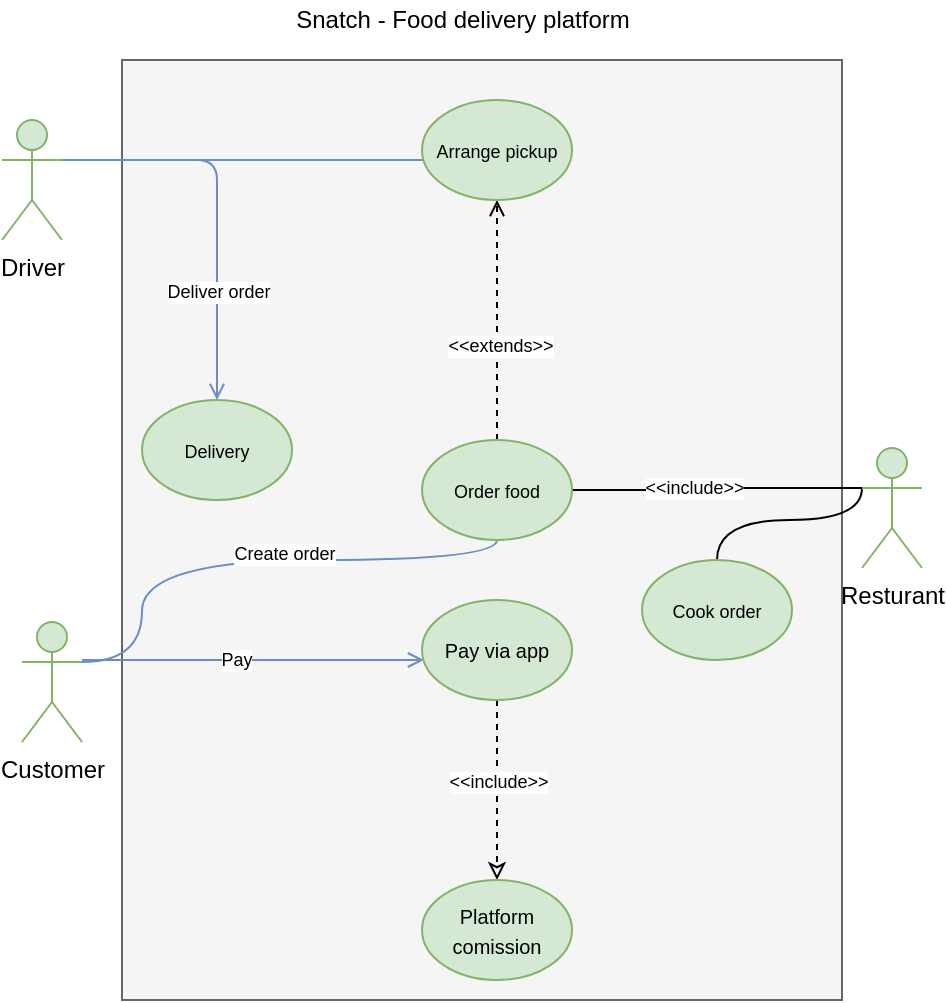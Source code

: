 <mxfile version="14.7.4" type="embed"><diagram id="o7Gfd1zTd6OblqWDKyMa" name="Page-1"><mxGraphModel dx="410" dy="341" grid="1" gridSize="10" guides="1" tooltips="1" connect="1" arrows="1" fold="1" page="1" pageScale="1" pageWidth="583" pageHeight="827" background="#FFFFFF" math="0" shadow="0"><root><mxCell id="0"/><mxCell id="1" parent="0"/><mxCell id="h-AvHXBC9NQrknHlCWsK-1" value="" style="whiteSpace=wrap;html=1;strokeColor=#666666;fillColor=#f5f5f5;fontColor=#333333;" parent="1" vertex="1"><mxGeometry x="220" y="80" width="360" height="470" as="geometry"/></mxCell><mxCell id="h-AvHXBC9NQrknHlCWsK-2" value="Snatch - Food delivery platform" style="text;html=1;align=center;verticalAlign=middle;resizable=0;points=[];autosize=1;strokeColor=none;" parent="1" vertex="1"><mxGeometry x="300" y="50" width="180" height="20" as="geometry"/></mxCell><mxCell id="NHYrob0BwCFq52x1jnMb-43" style="edgeStyle=orthogonalEdgeStyle;rounded=1;orthogonalLoop=1;jettySize=auto;html=1;fontSize=9;endArrow=open;endFill=0;strokeWidth=1;fillColor=#dae8fc;strokeColor=#6c8ebf;" parent="1" source="h-AvHXBC9NQrknHlCWsK-3" edge="1"><mxGeometry relative="1" as="geometry"><mxPoint x="371" y="380" as="targetPoint"/><Array as="points"><mxPoint x="330" y="380"/><mxPoint x="330" y="380"/></Array></mxGeometry></mxCell><mxCell id="NHYrob0BwCFq52x1jnMb-44" value="Pay" style="edgeLabel;html=1;align=center;verticalAlign=middle;resizable=0;points=[];fontSize=9;" parent="NHYrob0BwCFq52x1jnMb-43" vertex="1" connectable="0"><mxGeometry x="-0.097" relative="1" as="geometry"><mxPoint as="offset"/></mxGeometry></mxCell><mxCell id="h-AvHXBC9NQrknHlCWsK-3" value="Customer" style="shape=umlActor;verticalLabelPosition=bottom;verticalAlign=top;html=1;outlineConnect=0;fillColor=#d5e8d4;strokeColor=#82b366;" parent="1" vertex="1"><mxGeometry x="170" y="361" width="30" height="60" as="geometry"/></mxCell><mxCell id="NHYrob0BwCFq52x1jnMb-30" style="edgeStyle=orthogonalEdgeStyle;rounded=0;orthogonalLoop=1;jettySize=auto;html=1;entryX=0;entryY=0.5;entryDx=0;entryDy=0;fontSize=9;endArrow=none;endFill=0;strokeWidth=1;fillColor=#dae8fc;strokeColor=#6c8ebf;" parent="1" source="h-AvHXBC9NQrknHlCWsK-8" target="NHYrob0BwCFq52x1jnMb-15" edge="1"><mxGeometry relative="1" as="geometry"><Array as="points"><mxPoint x="376" y="130"/></Array></mxGeometry></mxCell><mxCell id="NHYrob0BwCFq52x1jnMb-36" style="edgeStyle=orthogonalEdgeStyle;rounded=1;orthogonalLoop=1;jettySize=auto;html=1;exitX=1;exitY=0.333;exitDx=0;exitDy=0;exitPerimeter=0;fontSize=9;endArrow=open;endFill=0;strokeWidth=1;fillColor=#dae8fc;strokeColor=#6c8ebf;" parent="1" source="h-AvHXBC9NQrknHlCWsK-8" target="NHYrob0BwCFq52x1jnMb-35" edge="1"><mxGeometry relative="1" as="geometry"/></mxCell><mxCell id="NHYrob0BwCFq52x1jnMb-39" value="Deliver order" style="edgeLabel;html=1;align=center;verticalAlign=middle;resizable=0;points=[];fontSize=9;" parent="NHYrob0BwCFq52x1jnMb-36" vertex="1" connectable="0"><mxGeometry x="0.455" relative="1" as="geometry"><mxPoint as="offset"/></mxGeometry></mxCell><mxCell id="h-AvHXBC9NQrknHlCWsK-8" value="Driver" style="shape=umlActor;verticalLabelPosition=bottom;verticalAlign=top;html=1;outlineConnect=0;fillColor=#d5e8d4;strokeColor=#82b366;" parent="1" vertex="1"><mxGeometry x="160" y="110" width="30" height="60" as="geometry"/></mxCell><mxCell id="NHYrob0BwCFq52x1jnMb-54" style="edgeStyle=orthogonalEdgeStyle;orthogonalLoop=1;jettySize=auto;html=1;exitX=0;exitY=0.333;exitDx=0;exitDy=0;exitPerimeter=0;entryX=0.5;entryY=0;entryDx=0;entryDy=0;fontSize=9;endArrow=none;endFill=0;strokeWidth=1;curved=1;" parent="1" source="h-AvHXBC9NQrknHlCWsK-9" target="NHYrob0BwCFq52x1jnMb-4" edge="1"><mxGeometry relative="1" as="geometry"><Array as="points"><mxPoint x="590" y="310"/><mxPoint x="517" y="310"/></Array></mxGeometry></mxCell><mxCell id="h-AvHXBC9NQrknHlCWsK-9" value="Resturant" style="shape=umlActor;verticalLabelPosition=bottom;verticalAlign=top;html=1;outlineConnect=0;fillColor=#d5e8d4;strokeColor=#82b366;" parent="1" vertex="1"><mxGeometry x="590" y="274" width="30" height="60" as="geometry"/></mxCell><mxCell id="NHYrob0BwCFq52x1jnMb-16" style="edgeStyle=orthogonalEdgeStyle;rounded=0;orthogonalLoop=1;jettySize=auto;html=1;exitX=0.5;exitY=0;exitDx=0;exitDy=0;entryX=0.5;entryY=1;entryDx=0;entryDy=0;fontSize=9;endArrow=open;endFill=0;dashed=1;" parent="1" source="NHYrob0BwCFq52x1jnMb-1" target="NHYrob0BwCFq52x1jnMb-15" edge="1"><mxGeometry relative="1" as="geometry"/></mxCell><mxCell id="NHYrob0BwCFq52x1jnMb-17" value="&amp;lt;&amp;lt;extends&amp;gt;&amp;gt;" style="edgeLabel;html=1;align=center;verticalAlign=middle;resizable=0;points=[];fontSize=9;" parent="NHYrob0BwCFq52x1jnMb-16" vertex="1" connectable="0"><mxGeometry x="-0.208" y="-1" relative="1" as="geometry"><mxPoint as="offset"/></mxGeometry></mxCell><mxCell id="NHYrob0BwCFq52x1jnMb-47" style="edgeStyle=orthogonalEdgeStyle;orthogonalLoop=1;jettySize=auto;html=1;entryX=1;entryY=0.333;entryDx=0;entryDy=0;entryPerimeter=0;fontSize=9;endArrow=none;endFill=0;strokeWidth=1;curved=1;fillColor=#dae8fc;strokeColor=#6c8ebf;" parent="1" source="NHYrob0BwCFq52x1jnMb-1" target="h-AvHXBC9NQrknHlCWsK-3" edge="1"><mxGeometry relative="1" as="geometry"><Array as="points"><mxPoint x="408" y="330"/><mxPoint x="230" y="330"/><mxPoint x="230" y="381"/></Array></mxGeometry></mxCell><mxCell id="NHYrob0BwCFq52x1jnMb-48" value="Create order" style="edgeLabel;html=1;align=center;verticalAlign=middle;resizable=0;points=[];fontSize=9;" parent="NHYrob0BwCFq52x1jnMb-47" vertex="1" connectable="0"><mxGeometry x="-0.127" y="-3" relative="1" as="geometry"><mxPoint as="offset"/></mxGeometry></mxCell><mxCell id="NHYrob0BwCFq52x1jnMb-51" style="edgeStyle=orthogonalEdgeStyle;rounded=0;orthogonalLoop=1;jettySize=auto;html=1;entryX=0;entryY=0.333;entryDx=0;entryDy=0;entryPerimeter=0;fontSize=9;endArrow=none;endFill=0;strokeWidth=1;" parent="1" source="NHYrob0BwCFq52x1jnMb-1" target="h-AvHXBC9NQrknHlCWsK-9" edge="1"><mxGeometry relative="1" as="geometry"/></mxCell><mxCell id="NHYrob0BwCFq52x1jnMb-52" value="&amp;lt;&amp;lt;include&amp;gt;&amp;gt;" style="edgeLabel;html=1;align=center;verticalAlign=middle;resizable=0;points=[];fontSize=9;" parent="NHYrob0BwCFq52x1jnMb-51" vertex="1" connectable="0"><mxGeometry x="-0.172" y="1" relative="1" as="geometry"><mxPoint as="offset"/></mxGeometry></mxCell><mxCell id="NHYrob0BwCFq52x1jnMb-1" value="&lt;font style=&quot;font-size: 9px&quot;&gt;Order food&lt;/font&gt;" style="ellipse;whiteSpace=wrap;html=1;fillColor=#d5e8d4;strokeColor=#82b366;fontColor=#000000;" parent="1" vertex="1"><mxGeometry x="370" y="270" width="75" height="50" as="geometry"/></mxCell><mxCell id="NHYrob0BwCFq52x1jnMb-4" value="&lt;font style=&quot;font-size: 9px&quot;&gt;Cook order&lt;/font&gt;" style="ellipse;whiteSpace=wrap;html=1;fillColor=#d5e8d4;strokeColor=#82b366;fontColor=#000000;" parent="1" vertex="1"><mxGeometry x="480" y="330" width="75" height="50" as="geometry"/></mxCell><mxCell id="NHYrob0BwCFq52x1jnMb-15" value="&lt;font style=&quot;font-size: 9px&quot;&gt;Arrange pickup&lt;/font&gt;" style="ellipse;whiteSpace=wrap;html=1;fillColor=#d5e8d4;strokeColor=#82b366;" parent="1" vertex="1"><mxGeometry x="370" y="100" width="75" height="50" as="geometry"/></mxCell><mxCell id="NHYrob0BwCFq52x1jnMb-41" style="edgeStyle=orthogonalEdgeStyle;rounded=1;orthogonalLoop=1;jettySize=auto;html=1;exitX=0.5;exitY=1;exitDx=0;exitDy=0;entryX=0.5;entryY=0;entryDx=0;entryDy=0;fontSize=9;endArrow=classic;endFill=0;strokeWidth=1;dashed=1;" parent="1" source="NHYrob0BwCFq52x1jnMb-19" target="NHYrob0BwCFq52x1jnMb-40" edge="1"><mxGeometry relative="1" as="geometry"/></mxCell><mxCell id="NHYrob0BwCFq52x1jnMb-42" value="&amp;lt;&amp;lt;include&amp;gt;&amp;gt;" style="edgeLabel;html=1;align=center;verticalAlign=middle;resizable=0;points=[];fontSize=9;" parent="NHYrob0BwCFq52x1jnMb-41" vertex="1" connectable="0"><mxGeometry x="-0.104" relative="1" as="geometry"><mxPoint as="offset"/></mxGeometry></mxCell><mxCell id="NHYrob0BwCFq52x1jnMb-19" value="&lt;font size=&quot;1&quot;&gt;Pay via app&lt;/font&gt;" style="ellipse;whiteSpace=wrap;html=1;fillColor=#d5e8d4;strokeColor=#82b366;fontColor=#000000;" parent="1" vertex="1"><mxGeometry x="370" y="350" width="75" height="50" as="geometry"/></mxCell><mxCell id="NHYrob0BwCFq52x1jnMb-35" value="&lt;font style=&quot;font-size: 9px&quot;&gt;Delivery&lt;/font&gt;" style="ellipse;whiteSpace=wrap;html=1;fillColor=#d5e8d4;strokeColor=#82b366;fontColor=#000000;" parent="1" vertex="1"><mxGeometry x="230" y="250" width="75" height="50" as="geometry"/></mxCell><mxCell id="NHYrob0BwCFq52x1jnMb-40" value="&lt;font size=&quot;1&quot;&gt;Platform comission&lt;/font&gt;" style="ellipse;whiteSpace=wrap;html=1;fillColor=#d5e8d4;strokeColor=#82b366;" parent="1" vertex="1"><mxGeometry x="370" y="490" width="75" height="50" as="geometry"/></mxCell></root></mxGraphModel></diagram></mxfile>